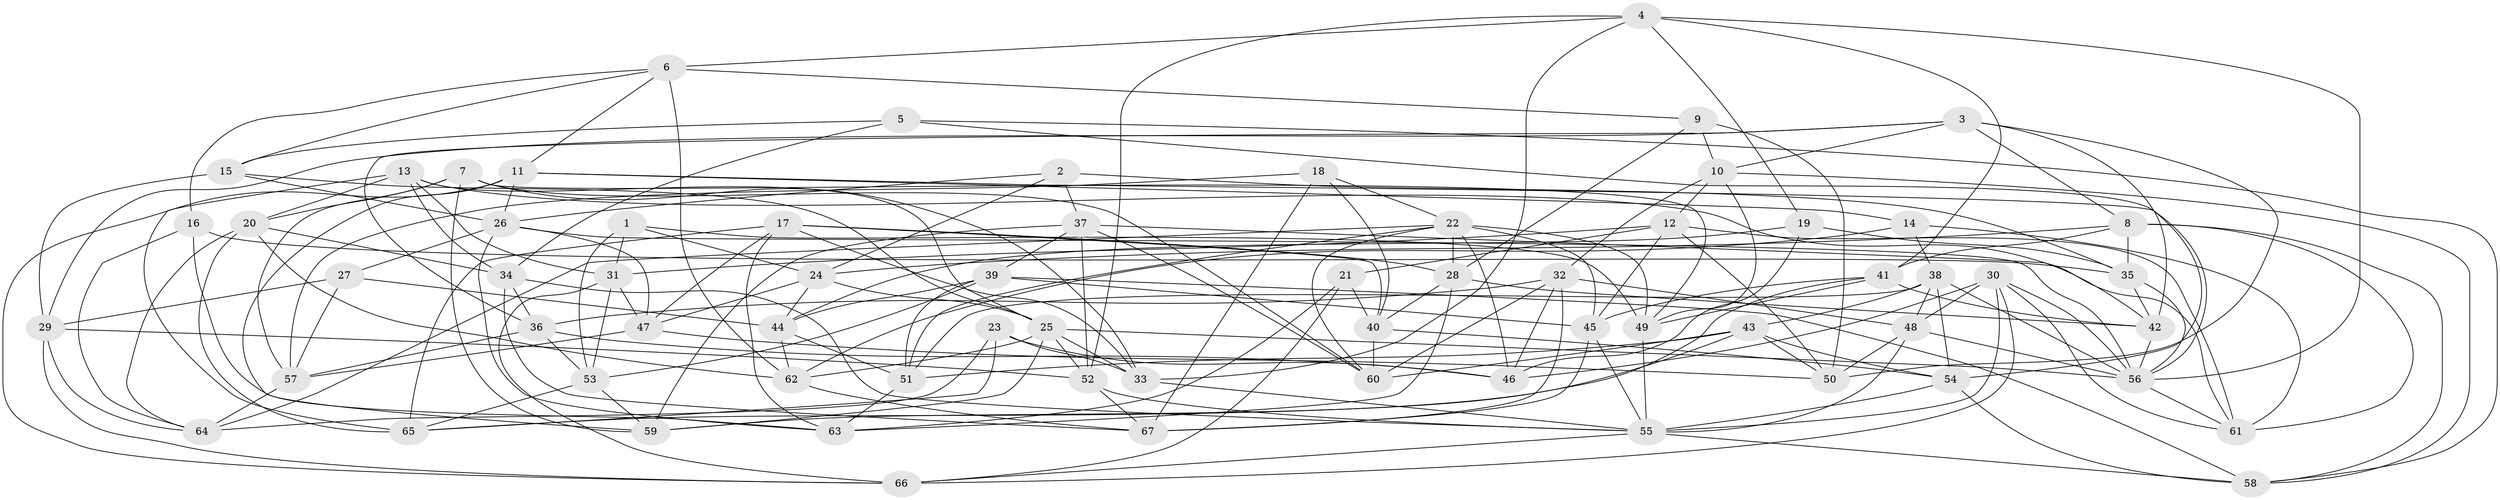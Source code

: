 // original degree distribution, {4: 1.0}
// Generated by graph-tools (version 1.1) at 2025/50/03/09/25 03:50:57]
// undirected, 67 vertices, 196 edges
graph export_dot {
graph [start="1"]
  node [color=gray90,style=filled];
  1;
  2;
  3;
  4;
  5;
  6;
  7;
  8;
  9;
  10;
  11;
  12;
  13;
  14;
  15;
  16;
  17;
  18;
  19;
  20;
  21;
  22;
  23;
  24;
  25;
  26;
  27;
  28;
  29;
  30;
  31;
  32;
  33;
  34;
  35;
  36;
  37;
  38;
  39;
  40;
  41;
  42;
  43;
  44;
  45;
  46;
  47;
  48;
  49;
  50;
  51;
  52;
  53;
  54;
  55;
  56;
  57;
  58;
  59;
  60;
  61;
  62;
  63;
  64;
  65;
  66;
  67;
  1 -- 24 [weight=1.0];
  1 -- 31 [weight=1.0];
  1 -- 49 [weight=1.0];
  1 -- 53 [weight=1.0];
  2 -- 24 [weight=1.0];
  2 -- 26 [weight=1.0];
  2 -- 35 [weight=1.0];
  2 -- 37 [weight=1.0];
  3 -- 8 [weight=1.0];
  3 -- 10 [weight=1.0];
  3 -- 29 [weight=1.0];
  3 -- 36 [weight=1.0];
  3 -- 42 [weight=1.0];
  3 -- 50 [weight=1.0];
  4 -- 6 [weight=1.0];
  4 -- 19 [weight=1.0];
  4 -- 33 [weight=1.0];
  4 -- 41 [weight=1.0];
  4 -- 52 [weight=1.0];
  4 -- 56 [weight=1.0];
  5 -- 15 [weight=1.0];
  5 -- 34 [weight=1.0];
  5 -- 54 [weight=1.0];
  5 -- 58 [weight=1.0];
  6 -- 9 [weight=1.0];
  6 -- 11 [weight=1.0];
  6 -- 15 [weight=1.0];
  6 -- 16 [weight=1.0];
  6 -- 62 [weight=1.0];
  7 -- 20 [weight=1.0];
  7 -- 33 [weight=1.0];
  7 -- 49 [weight=1.0];
  7 -- 57 [weight=1.0];
  7 -- 59 [weight=1.0];
  7 -- 60 [weight=1.0];
  8 -- 24 [weight=1.0];
  8 -- 35 [weight=1.0];
  8 -- 41 [weight=1.0];
  8 -- 58 [weight=1.0];
  8 -- 61 [weight=1.0];
  9 -- 10 [weight=1.0];
  9 -- 28 [weight=1.0];
  9 -- 50 [weight=1.0];
  10 -- 12 [weight=1.0];
  10 -- 32 [weight=1.0];
  10 -- 49 [weight=1.0];
  10 -- 58 [weight=1.0];
  11 -- 14 [weight=1.0];
  11 -- 26 [weight=1.0];
  11 -- 56 [weight=1.0];
  11 -- 59 [weight=1.0];
  11 -- 66 [weight=1.0];
  12 -- 21 [weight=1.0];
  12 -- 31 [weight=1.0];
  12 -- 45 [weight=1.0];
  12 -- 50 [weight=1.0];
  12 -- 61 [weight=1.0];
  13 -- 20 [weight=1.0];
  13 -- 25 [weight=1.0];
  13 -- 31 [weight=1.0];
  13 -- 34 [weight=1.0];
  13 -- 42 [weight=1.0];
  13 -- 65 [weight=1.0];
  14 -- 38 [weight=1.0];
  14 -- 61 [weight=1.0];
  14 -- 62 [weight=1.0];
  15 -- 25 [weight=1.0];
  15 -- 26 [weight=2.0];
  15 -- 29 [weight=1.0];
  16 -- 35 [weight=1.0];
  16 -- 63 [weight=1.0];
  16 -- 64 [weight=1.0];
  17 -- 28 [weight=1.0];
  17 -- 33 [weight=1.0];
  17 -- 40 [weight=1.0];
  17 -- 47 [weight=1.0];
  17 -- 63 [weight=1.0];
  17 -- 65 [weight=1.0];
  18 -- 22 [weight=1.0];
  18 -- 40 [weight=1.0];
  18 -- 57 [weight=1.0];
  18 -- 67 [weight=1.0];
  19 -- 35 [weight=1.0];
  19 -- 44 [weight=1.0];
  19 -- 46 [weight=1.0];
  20 -- 34 [weight=1.0];
  20 -- 62 [weight=1.0];
  20 -- 64 [weight=1.0];
  20 -- 65 [weight=1.0];
  21 -- 40 [weight=1.0];
  21 -- 63 [weight=1.0];
  21 -- 66 [weight=1.0];
  22 -- 28 [weight=1.0];
  22 -- 45 [weight=1.0];
  22 -- 46 [weight=1.0];
  22 -- 49 [weight=1.0];
  22 -- 51 [weight=1.0];
  22 -- 60 [weight=1.0];
  22 -- 64 [weight=1.0];
  23 -- 33 [weight=1.0];
  23 -- 46 [weight=1.0];
  23 -- 64 [weight=1.0];
  23 -- 65 [weight=1.0];
  24 -- 25 [weight=1.0];
  24 -- 44 [weight=1.0];
  24 -- 47 [weight=1.0];
  25 -- 33 [weight=1.0];
  25 -- 52 [weight=1.0];
  25 -- 56 [weight=1.0];
  25 -- 59 [weight=1.0];
  25 -- 62 [weight=1.0];
  26 -- 27 [weight=1.0];
  26 -- 47 [weight=1.0];
  26 -- 56 [weight=1.0];
  26 -- 63 [weight=1.0];
  27 -- 29 [weight=1.0];
  27 -- 44 [weight=1.0];
  27 -- 57 [weight=1.0];
  28 -- 40 [weight=1.0];
  28 -- 42 [weight=1.0];
  28 -- 63 [weight=1.0];
  29 -- 52 [weight=1.0];
  29 -- 64 [weight=1.0];
  29 -- 66 [weight=1.0];
  30 -- 46 [weight=1.0];
  30 -- 48 [weight=1.0];
  30 -- 55 [weight=1.0];
  30 -- 56 [weight=1.0];
  30 -- 61 [weight=1.0];
  30 -- 66 [weight=1.0];
  31 -- 47 [weight=1.0];
  31 -- 53 [weight=1.0];
  31 -- 66 [weight=1.0];
  32 -- 36 [weight=1.0];
  32 -- 46 [weight=1.0];
  32 -- 48 [weight=1.0];
  32 -- 60 [weight=1.0];
  32 -- 67 [weight=1.0];
  33 -- 55 [weight=1.0];
  34 -- 36 [weight=1.0];
  34 -- 55 [weight=1.0];
  34 -- 67 [weight=1.0];
  35 -- 42 [weight=1.0];
  35 -- 56 [weight=1.0];
  36 -- 46 [weight=1.0];
  36 -- 53 [weight=1.0];
  36 -- 57 [weight=1.0];
  37 -- 39 [weight=1.0];
  37 -- 52 [weight=1.0];
  37 -- 59 [weight=1.0];
  37 -- 60 [weight=1.0];
  37 -- 61 [weight=1.0];
  38 -- 43 [weight=1.0];
  38 -- 48 [weight=1.0];
  38 -- 51 [weight=1.0];
  38 -- 54 [weight=1.0];
  38 -- 56 [weight=1.0];
  39 -- 44 [weight=1.0];
  39 -- 45 [weight=1.0];
  39 -- 51 [weight=1.0];
  39 -- 53 [weight=1.0];
  39 -- 58 [weight=1.0];
  40 -- 54 [weight=1.0];
  40 -- 60 [weight=1.0];
  41 -- 42 [weight=1.0];
  41 -- 45 [weight=1.0];
  41 -- 49 [weight=1.0];
  41 -- 59 [weight=1.0];
  42 -- 56 [weight=1.0];
  43 -- 50 [weight=1.0];
  43 -- 51 [weight=1.0];
  43 -- 54 [weight=1.0];
  43 -- 60 [weight=1.0];
  43 -- 65 [weight=1.0];
  44 -- 51 [weight=1.0];
  44 -- 62 [weight=1.0];
  45 -- 55 [weight=1.0];
  45 -- 67 [weight=1.0];
  47 -- 50 [weight=1.0];
  47 -- 57 [weight=1.0];
  48 -- 50 [weight=1.0];
  48 -- 55 [weight=1.0];
  48 -- 56 [weight=1.0];
  49 -- 55 [weight=1.0];
  51 -- 63 [weight=1.0];
  52 -- 55 [weight=1.0];
  52 -- 67 [weight=1.0];
  53 -- 59 [weight=1.0];
  53 -- 65 [weight=1.0];
  54 -- 55 [weight=1.0];
  54 -- 58 [weight=1.0];
  55 -- 58 [weight=1.0];
  55 -- 66 [weight=1.0];
  56 -- 61 [weight=1.0];
  57 -- 64 [weight=1.0];
  62 -- 67 [weight=1.0];
}
